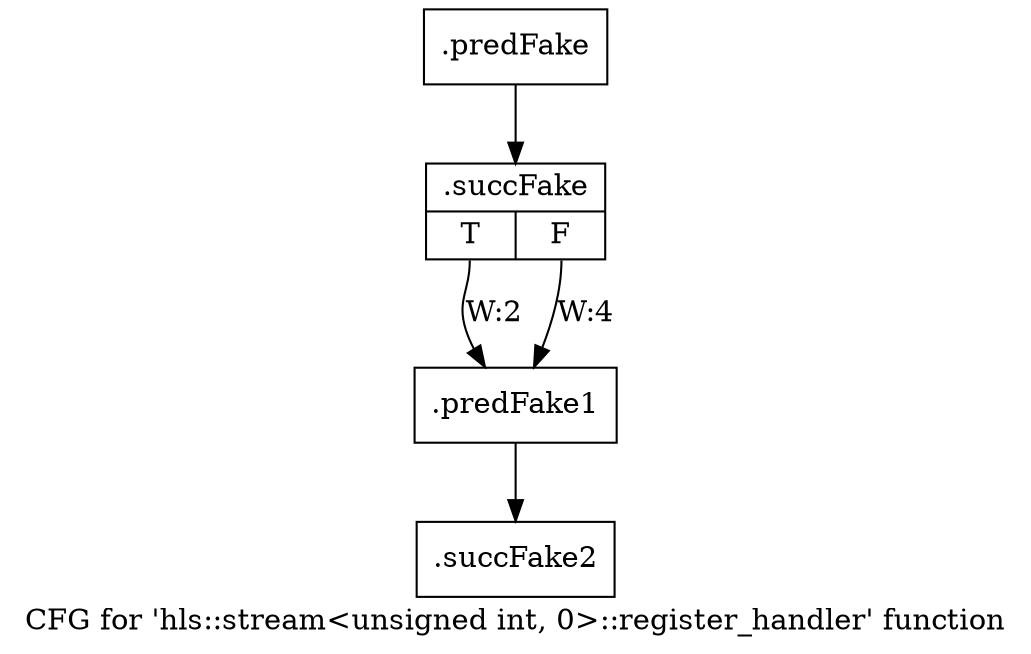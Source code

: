 digraph "CFG for 'hls::stream\<unsigned int, 0\>::register_handler' function" {
	label="CFG for 'hls::stream\<unsigned int, 0\>::register_handler' function";

	Node0x3c4ffe0 [shape=record,filename="",linenumber="",label="{.predFake}"];
	Node0x3c4ffe0 -> Node0x3cd26f0[ callList="" memoryops="" filename="/usr/vitis/Vitis_HLS/2020.2/include/hls_stream_thread_unsafe.h" execusionnum="4"];
	Node0x3cd26f0 [shape=record,filename="/usr/vitis/Vitis_HLS/2020.2/include/hls_stream_thread_unsafe.h",linenumber="133",label="{.succFake|{<s0>T|<s1>F}}"];
	Node0x3cd26f0:s0 -> Node0x3c51130[label="W:2" callList="" memoryops="" filename="/usr/vitis/Vitis_HLS/2020.2/include/hls_stream_thread_unsafe.h" execusionnum="1"];
	Node0x3cd26f0:s1 -> Node0x3c51130[label="W:4"];
	Node0x3c51130 [shape=record,filename="/usr/vitis/Vitis_HLS/2020.2/include/hls_stream_thread_unsafe.h",linenumber="135",label="{.predFake1}"];
	Node0x3c51130 -> Node0x3cd28b0[ callList="" memoryops="" filename="/usr/vitis/Vitis_HLS/2020.2/include/hls_stream_thread_unsafe.h" execusionnum="4"];
	Node0x3cd28b0 [shape=record,filename="/usr/vitis/Vitis_HLS/2020.2/include/hls_stream_thread_unsafe.h",linenumber="136",label="{.succFake2}"];
}
